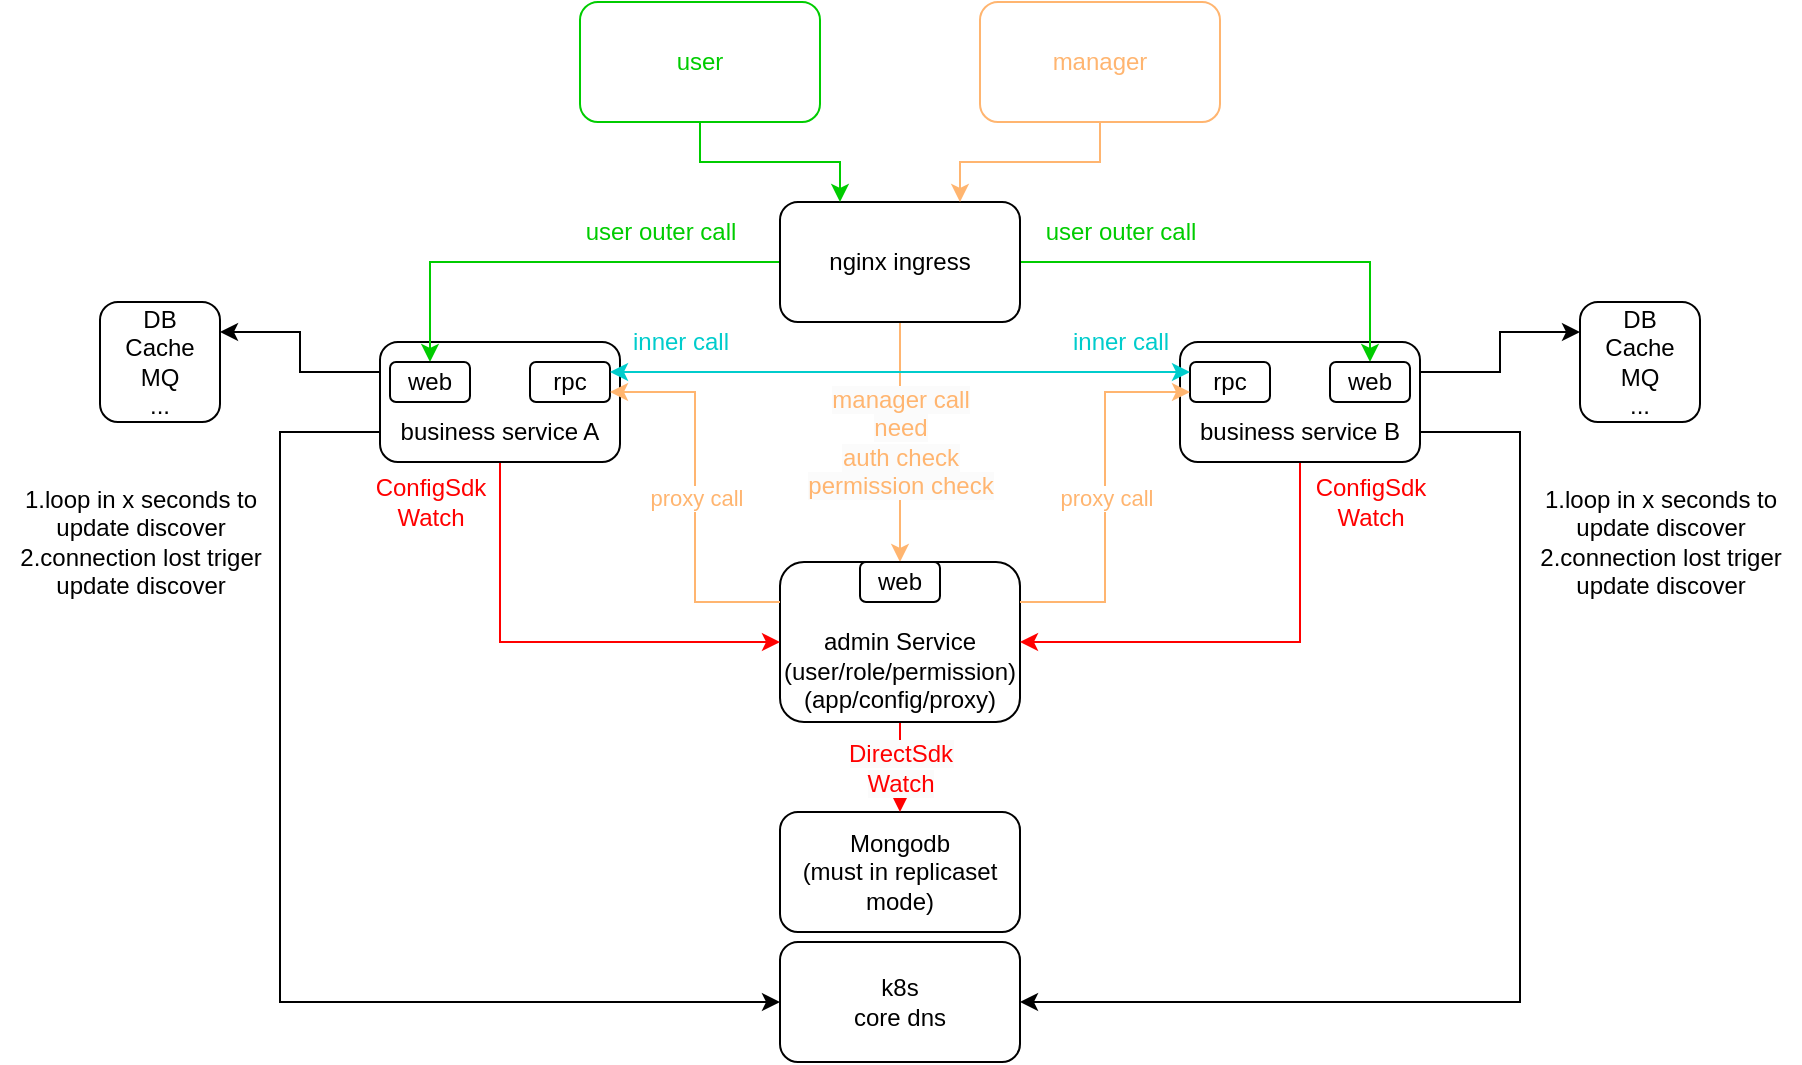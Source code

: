 <mxfile version="21.1.8" type="device">
  <diagram id="rUxL1oKWxs3ilogCRd9T" name="Page-1">
    <mxGraphModel dx="2021" dy="703" grid="1" gridSize="10" guides="1" tooltips="1" connect="1" arrows="1" fold="1" page="1" pageScale="1" pageWidth="827" pageHeight="1169" math="0" shadow="0">
      <root>
        <mxCell id="0" />
        <mxCell id="1" parent="0" />
        <mxCell id="Cn2GFig116qeOLnLPgPs-1" value="Mongodb&lt;br&gt;(must in replicaset mode)" style="rounded=1;whiteSpace=wrap;html=1;" parent="1" vertex="1">
          <mxGeometry x="360" y="585" width="120" height="60" as="geometry" />
        </mxCell>
        <mxCell id="Cn2GFig116qeOLnLPgPs-24" value="&lt;span style=&quot;caret-color: rgb(0, 0, 0); font-family: Helvetica; font-size: 12px; font-style: normal; font-variant-caps: normal; font-weight: 400; letter-spacing: normal; text-align: center; text-indent: 0px; text-transform: none; word-spacing: 0px; -webkit-text-stroke-width: 0px; background-color: rgb(251, 251, 251); text-decoration: none; float: none; display: inline !important;&quot;&gt;DirectSdk&lt;/span&gt;&lt;br style=&quot;border-color: var(--border-color); caret-color: rgb(0, 0, 0); font-family: Helvetica; font-size: 12px; font-style: normal; font-variant-caps: normal; font-weight: 400; letter-spacing: normal; text-align: center; text-indent: 0px; text-transform: none; word-spacing: 0px; -webkit-text-stroke-width: 0px; text-decoration: none;&quot;&gt;&lt;span style=&quot;caret-color: rgb(0, 0, 0); font-family: Helvetica; font-size: 12px; font-style: normal; font-variant-caps: normal; font-weight: 400; letter-spacing: normal; text-align: center; text-indent: 0px; text-transform: none; word-spacing: 0px; -webkit-text-stroke-width: 0px; background-color: rgb(251, 251, 251); text-decoration: none; float: none; display: inline !important;&quot;&gt;Watch&lt;/span&gt;" style="edgeStyle=orthogonalEdgeStyle;rounded=0;orthogonalLoop=1;jettySize=auto;html=1;exitX=0.5;exitY=1;exitDx=0;exitDy=0;entryX=0.5;entryY=0;entryDx=0;entryDy=0;fontColor=#FF0000;strokeColor=#FF0000;" parent="1" source="Cn2GFig116qeOLnLPgPs-3" target="Cn2GFig116qeOLnLPgPs-1" edge="1">
          <mxGeometry relative="1" as="geometry">
            <mxPoint as="offset" />
          </mxGeometry>
        </mxCell>
        <mxCell id="Cn2GFig116qeOLnLPgPs-3" value="&lt;br&gt;&lt;br&gt;admin Service&lt;br&gt;(user/role/permission)&lt;br&gt;(app/config/proxy)" style="rounded=1;whiteSpace=wrap;html=1;" parent="1" vertex="1">
          <mxGeometry x="360" y="460" width="120" height="80" as="geometry" />
        </mxCell>
        <mxCell id="Cn2GFig116qeOLnLPgPs-25" style="edgeStyle=orthogonalEdgeStyle;rounded=0;orthogonalLoop=1;jettySize=auto;html=1;exitX=0.5;exitY=1;exitDx=0;exitDy=0;entryX=0;entryY=0.5;entryDx=0;entryDy=0;fontColor=#FF0000;strokeColor=#FF0000;" parent="1" source="Cn2GFig116qeOLnLPgPs-7" target="Cn2GFig116qeOLnLPgPs-3" edge="1">
          <mxGeometry relative="1" as="geometry" />
        </mxCell>
        <mxCell id="wmVFEGKWtfOXgKhMhSeI-5" style="edgeStyle=orthogonalEdgeStyle;rounded=0;orthogonalLoop=1;jettySize=auto;html=1;exitX=0;exitY=0.25;exitDx=0;exitDy=0;entryX=1;entryY=0.25;entryDx=0;entryDy=0;" parent="1" source="Cn2GFig116qeOLnLPgPs-7" target="wmVFEGKWtfOXgKhMhSeI-4" edge="1">
          <mxGeometry relative="1" as="geometry" />
        </mxCell>
        <mxCell id="wmVFEGKWtfOXgKhMhSeI-24" style="edgeStyle=orthogonalEdgeStyle;rounded=0;orthogonalLoop=1;jettySize=auto;html=1;exitX=0;exitY=0.75;exitDx=0;exitDy=0;entryX=0;entryY=0.5;entryDx=0;entryDy=0;fontColor=#000000;strokeColor=#000000;" parent="1" source="Cn2GFig116qeOLnLPgPs-7" target="wmVFEGKWtfOXgKhMhSeI-21" edge="1">
          <mxGeometry relative="1" as="geometry">
            <Array as="points">
              <mxPoint x="110" y="395" />
              <mxPoint x="110" y="680" />
            </Array>
          </mxGeometry>
        </mxCell>
        <mxCell id="Cn2GFig116qeOLnLPgPs-7" value="&lt;br&gt;&lt;br&gt;business service A" style="rounded=1;whiteSpace=wrap;html=1;" parent="1" vertex="1">
          <mxGeometry x="160" y="350" width="120" height="60" as="geometry" />
        </mxCell>
        <mxCell id="Cn2GFig116qeOLnLPgPs-26" style="edgeStyle=orthogonalEdgeStyle;rounded=0;orthogonalLoop=1;jettySize=auto;html=1;exitX=0.5;exitY=1;exitDx=0;exitDy=0;entryX=1;entryY=0.5;entryDx=0;entryDy=0;fontColor=#FF0000;strokeColor=#FF0000;" parent="1" source="Cn2GFig116qeOLnLPgPs-8" target="Cn2GFig116qeOLnLPgPs-3" edge="1">
          <mxGeometry relative="1" as="geometry" />
        </mxCell>
        <mxCell id="wmVFEGKWtfOXgKhMhSeI-7" style="edgeStyle=orthogonalEdgeStyle;rounded=0;orthogonalLoop=1;jettySize=auto;html=1;exitX=1;exitY=0.25;exitDx=0;exitDy=0;entryX=0;entryY=0.25;entryDx=0;entryDy=0;" parent="1" source="Cn2GFig116qeOLnLPgPs-8" target="wmVFEGKWtfOXgKhMhSeI-6" edge="1">
          <mxGeometry relative="1" as="geometry" />
        </mxCell>
        <mxCell id="wmVFEGKWtfOXgKhMhSeI-22" style="edgeStyle=orthogonalEdgeStyle;rounded=0;orthogonalLoop=1;jettySize=auto;html=1;exitX=1;exitY=0.75;exitDx=0;exitDy=0;entryX=1;entryY=0.5;entryDx=0;entryDy=0;fontColor=#000000;strokeColor=#000000;" parent="1" source="Cn2GFig116qeOLnLPgPs-8" target="wmVFEGKWtfOXgKhMhSeI-21" edge="1">
          <mxGeometry relative="1" as="geometry">
            <Array as="points">
              <mxPoint x="730" y="395" />
              <mxPoint x="730" y="680" />
            </Array>
          </mxGeometry>
        </mxCell>
        <mxCell id="Cn2GFig116qeOLnLPgPs-8" value="&lt;br&gt;&lt;br&gt;business service B" style="rounded=1;whiteSpace=wrap;html=1;" parent="1" vertex="1">
          <mxGeometry x="560" y="350" width="120" height="60" as="geometry" />
        </mxCell>
        <mxCell id="Cn2GFig116qeOLnLPgPs-13" value="&lt;font color=&quot;#ff0000&quot;&gt;ConfigSdk&lt;br&gt;Watch&lt;/font&gt;" style="text;html=1;align=center;verticalAlign=middle;resizable=0;points=[];autosize=1;strokeColor=none;fillColor=none;" parent="1" vertex="1">
          <mxGeometry x="145" y="410" width="80" height="40" as="geometry" />
        </mxCell>
        <mxCell id="Cn2GFig116qeOLnLPgPs-22" value="&lt;font color=&quot;#ff0000&quot;&gt;ConfigSdk&lt;br&gt;Watch&lt;/font&gt;" style="text;html=1;align=center;verticalAlign=middle;resizable=0;points=[];autosize=1;strokeColor=none;fillColor=none;" parent="1" vertex="1">
          <mxGeometry x="615" y="410" width="80" height="40" as="geometry" />
        </mxCell>
        <mxCell id="Cn2GFig116qeOLnLPgPs-32" value="&lt;span style=&quot;caret-color: rgb(0, 0, 0); font-family: Helvetica; font-size: 12px; font-style: normal; font-variant-caps: normal; font-weight: 400; letter-spacing: normal; text-align: center; text-indent: 0px; text-transform: none; word-spacing: 0px; -webkit-text-stroke-width: 0px; background-color: rgb(251, 251, 251); text-decoration: none; float: none; display: inline !important;&quot;&gt;&lt;font color=&quot;#ffb570&quot;&gt;manager call&lt;br&gt;need&lt;br&gt;auth check&lt;br&gt;permission check&lt;br&gt;&lt;/font&gt;&lt;/span&gt;" style="edgeStyle=orthogonalEdgeStyle;rounded=0;orthogonalLoop=1;jettySize=auto;html=1;exitX=0.5;exitY=1;exitDx=0;exitDy=0;entryX=0.5;entryY=0;entryDx=0;entryDy=0;fontColor=#000000;strokeColor=#FFB570;" parent="1" source="Cn2GFig116qeOLnLPgPs-29" target="Cn2GFig116qeOLnLPgPs-3" edge="1">
          <mxGeometry relative="1" as="geometry" />
        </mxCell>
        <mxCell id="wmVFEGKWtfOXgKhMhSeI-2" style="edgeStyle=orthogonalEdgeStyle;rounded=0;orthogonalLoop=1;jettySize=auto;html=1;exitX=0;exitY=0.5;exitDx=0;exitDy=0;entryX=0.5;entryY=0;entryDx=0;entryDy=0;strokeColor=#00CC00;" parent="1" source="Cn2GFig116qeOLnLPgPs-29" target="wmVFEGKWtfOXgKhMhSeI-8" edge="1">
          <mxGeometry relative="1" as="geometry" />
        </mxCell>
        <mxCell id="wmVFEGKWtfOXgKhMhSeI-3" style="edgeStyle=orthogonalEdgeStyle;rounded=0;orthogonalLoop=1;jettySize=auto;html=1;exitX=1;exitY=0.5;exitDx=0;exitDy=0;strokeColor=#00CC00;" parent="1" source="Cn2GFig116qeOLnLPgPs-29" target="wmVFEGKWtfOXgKhMhSeI-10" edge="1">
          <mxGeometry relative="1" as="geometry" />
        </mxCell>
        <mxCell id="Cn2GFig116qeOLnLPgPs-29" value="&lt;font color=&quot;#000000&quot;&gt;nginx ingress&lt;/font&gt;" style="rounded=1;whiteSpace=wrap;html=1;fontColor=#FF0000;" parent="1" vertex="1">
          <mxGeometry x="360" y="280" width="120" height="60" as="geometry" />
        </mxCell>
        <mxCell id="Cn2GFig116qeOLnLPgPs-31" style="edgeStyle=orthogonalEdgeStyle;rounded=0;orthogonalLoop=1;jettySize=auto;html=1;exitX=0.5;exitY=1;exitDx=0;exitDy=0;fontColor=#000000;strokeColor=#00CC00;entryX=0.25;entryY=0;entryDx=0;entryDy=0;" parent="1" source="Cn2GFig116qeOLnLPgPs-30" target="Cn2GFig116qeOLnLPgPs-29" edge="1">
          <mxGeometry relative="1" as="geometry" />
        </mxCell>
        <mxCell id="Cn2GFig116qeOLnLPgPs-30" value="&lt;font color=&quot;#00cc00&quot;&gt;user&lt;/font&gt;" style="rounded=1;whiteSpace=wrap;html=1;fontColor=#000000;strokeColor=#00CC00;" parent="1" vertex="1">
          <mxGeometry x="260" y="180" width="120" height="60" as="geometry" />
        </mxCell>
        <mxCell id="wmVFEGKWtfOXgKhMhSeI-4" value="DB&lt;br&gt;Cache&lt;br&gt;MQ&lt;br&gt;..." style="rounded=1;whiteSpace=wrap;html=1;" parent="1" vertex="1">
          <mxGeometry x="20" y="330" width="60" height="60" as="geometry" />
        </mxCell>
        <mxCell id="wmVFEGKWtfOXgKhMhSeI-6" value="DB&lt;br&gt;Cache&lt;br&gt;MQ&lt;br&gt;..." style="rounded=1;whiteSpace=wrap;html=1;" parent="1" vertex="1">
          <mxGeometry x="760" y="330" width="60" height="60" as="geometry" />
        </mxCell>
        <mxCell id="wmVFEGKWtfOXgKhMhSeI-8" value="web" style="rounded=1;whiteSpace=wrap;html=1;" parent="1" vertex="1">
          <mxGeometry x="165" y="360" width="40" height="20" as="geometry" />
        </mxCell>
        <mxCell id="wmVFEGKWtfOXgKhMhSeI-10" value="web" style="rounded=1;whiteSpace=wrap;html=1;" parent="1" vertex="1">
          <mxGeometry x="635" y="360" width="40" height="20" as="geometry" />
        </mxCell>
        <mxCell id="wmVFEGKWtfOXgKhMhSeI-11" value="rpc" style="rounded=1;whiteSpace=wrap;html=1;" parent="1" vertex="1">
          <mxGeometry x="235" y="360" width="40" height="20" as="geometry" />
        </mxCell>
        <mxCell id="wmVFEGKWtfOXgKhMhSeI-12" value="rpc" style="rounded=1;whiteSpace=wrap;html=1;" parent="1" vertex="1">
          <mxGeometry x="565" y="360" width="40" height="20" as="geometry" />
        </mxCell>
        <mxCell id="wmVFEGKWtfOXgKhMhSeI-15" value="" style="endArrow=classic;startArrow=classic;html=1;rounded=0;exitX=1;exitY=0.25;exitDx=0;exitDy=0;entryX=0;entryY=0.25;entryDx=0;entryDy=0;strokeColor=#00CCCC;" parent="1" source="wmVFEGKWtfOXgKhMhSeI-11" target="wmVFEGKWtfOXgKhMhSeI-12" edge="1">
          <mxGeometry width="50" height="50" relative="1" as="geometry">
            <mxPoint x="380" y="380" as="sourcePoint" />
            <mxPoint x="430" y="330" as="targetPoint" />
          </mxGeometry>
        </mxCell>
        <mxCell id="wmVFEGKWtfOXgKhMhSeI-16" value="&lt;font color=&quot;#00cc00&quot;&gt;user outer call&lt;/font&gt;" style="text;html=1;align=center;verticalAlign=middle;resizable=0;points=[];autosize=1;strokeColor=none;fillColor=none;" parent="1" vertex="1">
          <mxGeometry x="480" y="280" width="100" height="30" as="geometry" />
        </mxCell>
        <mxCell id="wmVFEGKWtfOXgKhMhSeI-17" value="&lt;font color=&quot;#00cc00&quot;&gt;user outer call&lt;/font&gt;" style="text;html=1;align=center;verticalAlign=middle;resizable=0;points=[];autosize=1;strokeColor=none;fillColor=none;" parent="1" vertex="1">
          <mxGeometry x="250" y="280" width="100" height="30" as="geometry" />
        </mxCell>
        <mxCell id="wmVFEGKWtfOXgKhMhSeI-18" value="&lt;font color=&quot;#00cccc&quot;&gt;inner call&lt;/font&gt;" style="text;html=1;align=center;verticalAlign=middle;resizable=0;points=[];autosize=1;strokeColor=none;fillColor=none;fontColor=#00CC00;" parent="1" vertex="1">
          <mxGeometry x="280" y="340" width="60" height="20" as="geometry" />
        </mxCell>
        <mxCell id="wmVFEGKWtfOXgKhMhSeI-19" value="&lt;font color=&quot;#00cccc&quot;&gt;inner call&lt;/font&gt;" style="text;html=1;align=center;verticalAlign=middle;resizable=0;points=[];autosize=1;strokeColor=none;fillColor=none;fontColor=#00CC00;" parent="1" vertex="1">
          <mxGeometry x="500" y="340" width="60" height="20" as="geometry" />
        </mxCell>
        <mxCell id="wmVFEGKWtfOXgKhMhSeI-21" value="&lt;font color=&quot;#000000&quot;&gt;k8s&lt;br&gt;core dns&lt;/font&gt;" style="rounded=1;whiteSpace=wrap;html=1;fontColor=#00CCCC;" parent="1" vertex="1">
          <mxGeometry x="360" y="650" width="120" height="60" as="geometry" />
        </mxCell>
        <mxCell id="wmVFEGKWtfOXgKhMhSeI-25" value="1.loop in x seconds to&lt;br&gt;update discover&lt;br&gt;2.connection lost triger&lt;br&gt;update discover" style="text;html=1;align=center;verticalAlign=middle;resizable=0;points=[];autosize=1;strokeColor=none;fillColor=none;fontColor=#000000;" parent="1" vertex="1">
          <mxGeometry x="-30" y="420" width="140" height="60" as="geometry" />
        </mxCell>
        <mxCell id="wmVFEGKWtfOXgKhMhSeI-26" value="1.loop in x seconds to&lt;br&gt;update discover&lt;br&gt;2.connection lost triger&lt;br&gt;update discover" style="text;html=1;align=center;verticalAlign=middle;resizable=0;points=[];autosize=1;strokeColor=none;fillColor=none;fontColor=#000000;" parent="1" vertex="1">
          <mxGeometry x="730" y="420" width="140" height="60" as="geometry" />
        </mxCell>
        <mxCell id="OUvODyNElc9ULqvnpfPR-2" value="&lt;font color=&quot;#ffb570&quot;&gt;proxy call&lt;/font&gt;" style="edgeStyle=orthogonalEdgeStyle;rounded=0;orthogonalLoop=1;jettySize=auto;html=1;exitX=1;exitY=0.25;exitDx=0;exitDy=0;entryX=0;entryY=0.75;entryDx=0;entryDy=0;strokeColor=#FFB570;" edge="1" parent="1" source="Cn2GFig116qeOLnLPgPs-3" target="wmVFEGKWtfOXgKhMhSeI-12">
          <mxGeometry relative="1" as="geometry" />
        </mxCell>
        <mxCell id="OUvODyNElc9ULqvnpfPR-3" value="&lt;font color=&quot;#ffb570&quot;&gt;proxy call&lt;/font&gt;" style="edgeStyle=orthogonalEdgeStyle;rounded=0;orthogonalLoop=1;jettySize=auto;html=1;exitX=0;exitY=0.25;exitDx=0;exitDy=0;entryX=1;entryY=0.75;entryDx=0;entryDy=0;strokeColor=#FFB570;" edge="1" parent="1" source="Cn2GFig116qeOLnLPgPs-3" target="wmVFEGKWtfOXgKhMhSeI-11">
          <mxGeometry relative="1" as="geometry" />
        </mxCell>
        <mxCell id="OUvODyNElc9ULqvnpfPR-7" value="web" style="rounded=1;whiteSpace=wrap;html=1;" vertex="1" parent="1">
          <mxGeometry x="400" y="460" width="40" height="20" as="geometry" />
        </mxCell>
        <mxCell id="OUvODyNElc9ULqvnpfPR-9" style="edgeStyle=orthogonalEdgeStyle;rounded=0;orthogonalLoop=1;jettySize=auto;html=1;exitX=0.5;exitY=1;exitDx=0;exitDy=0;entryX=0.75;entryY=0;entryDx=0;entryDy=0;strokeColor=#FFB570;" edge="1" parent="1" source="OUvODyNElc9ULqvnpfPR-8" target="Cn2GFig116qeOLnLPgPs-29">
          <mxGeometry relative="1" as="geometry" />
        </mxCell>
        <mxCell id="OUvODyNElc9ULqvnpfPR-8" value="&lt;font color=&quot;#ffb570&quot;&gt;manager&lt;/font&gt;" style="rounded=1;whiteSpace=wrap;html=1;strokeColor=#FFB570;" vertex="1" parent="1">
          <mxGeometry x="460" y="180" width="120" height="60" as="geometry" />
        </mxCell>
      </root>
    </mxGraphModel>
  </diagram>
</mxfile>
